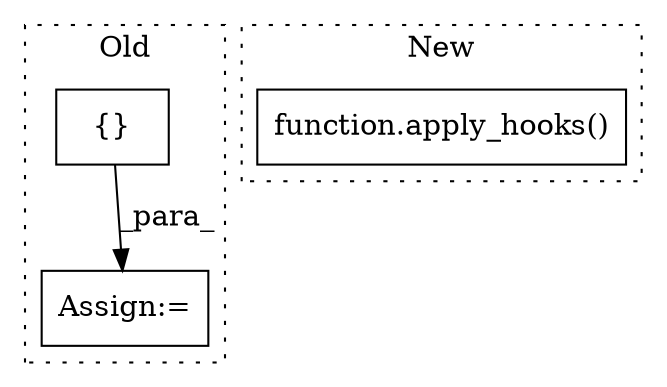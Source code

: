 digraph G {
subgraph cluster0 {
1 [label="{}" a="95" s="9941,9942" l="2,1" shape="box"];
3 [label="Assign:=" a="68" s="9966" l="15" shape="box"];
label = "Old";
style="dotted";
}
subgraph cluster1 {
2 [label="function.apply_hooks()" a="75" s="9882,9934" l="21,6" shape="box"];
label = "New";
style="dotted";
}
1 -> 3 [label="_para_"];
}